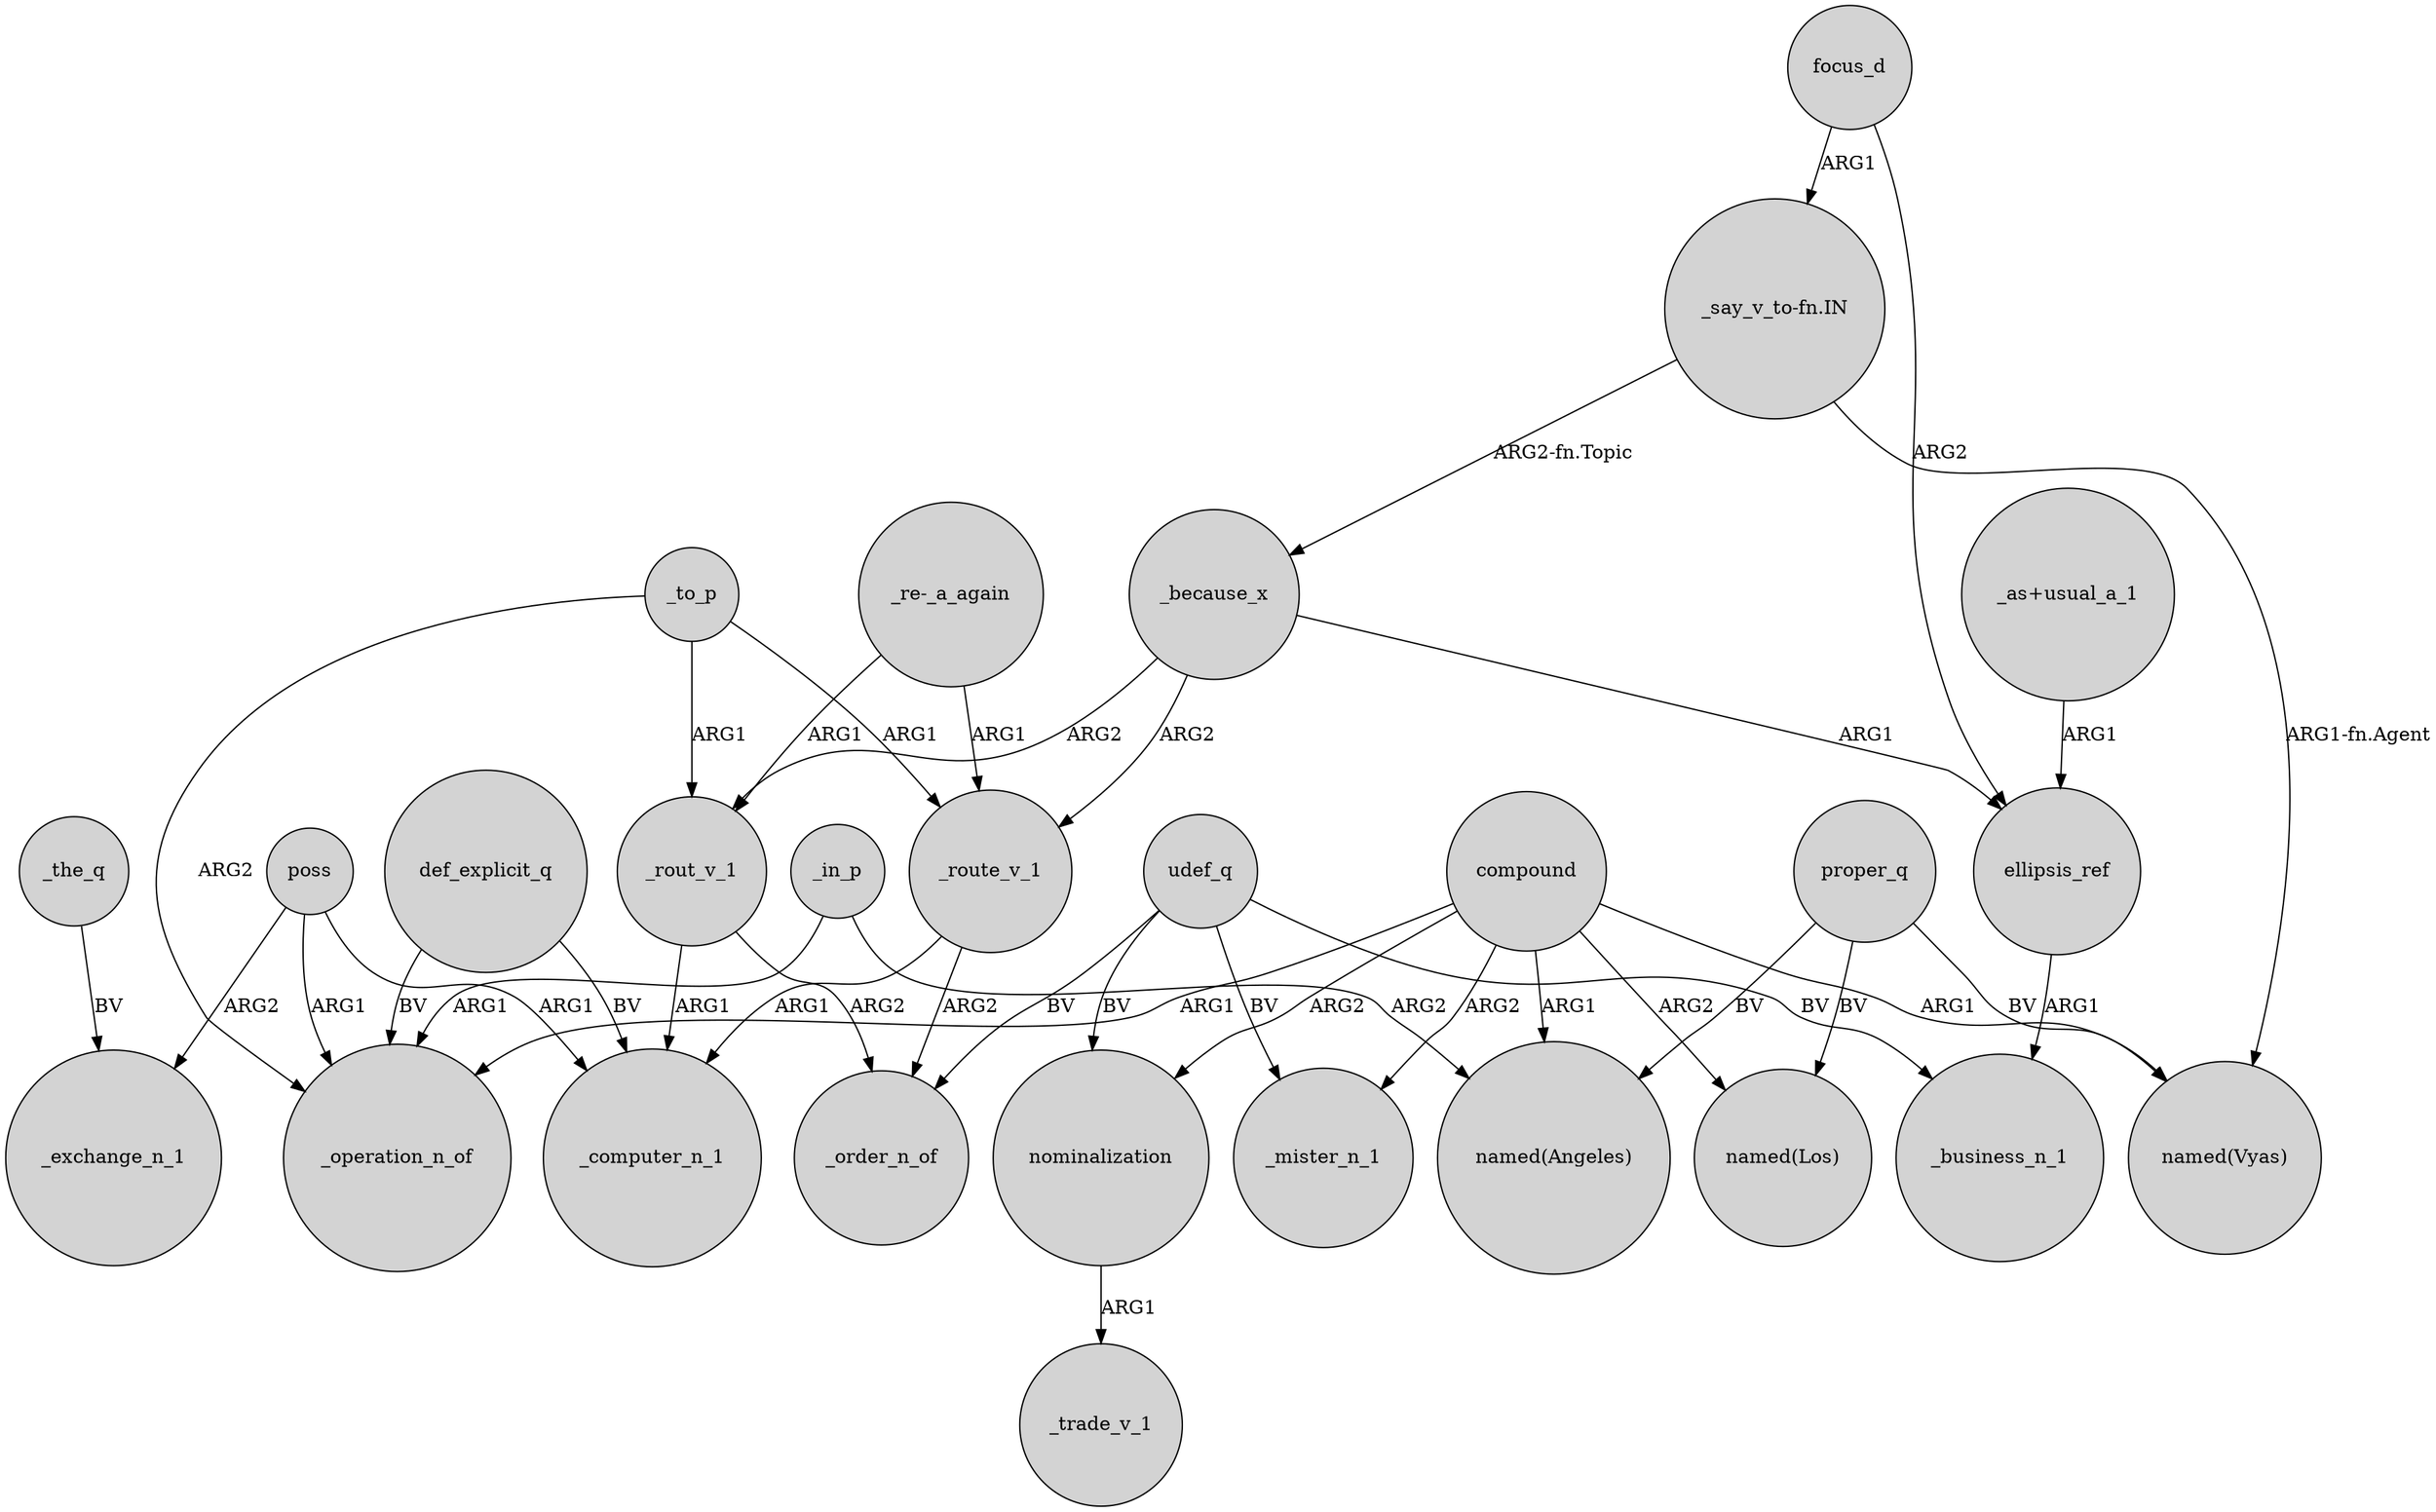 digraph {
	node [shape=circle style=filled]
	compound -> _operation_n_of [label=ARG1]
	_because_x -> _route_v_1 [label=ARG2]
	"_re-_a_again" -> _rout_v_1 [label=ARG1]
	udef_q -> _order_n_of [label=BV]
	_to_p -> _route_v_1 [label=ARG1]
	poss -> _operation_n_of [label=ARG1]
	compound -> "named(Los)" [label=ARG2]
	def_explicit_q -> _computer_n_1 [label=BV]
	proper_q -> "named(Los)" [label=BV]
	compound -> _mister_n_1 [label=ARG2]
	_to_p -> _rout_v_1 [label=ARG1]
	udef_q -> _mister_n_1 [label=BV]
	_route_v_1 -> _order_n_of [label=ARG2]
	compound -> nominalization [label=ARG2]
	nominalization -> _trade_v_1 [label=ARG1]
	compound -> "named(Angeles)" [label=ARG1]
	"_as+usual_a_1" -> ellipsis_ref [label=ARG1]
	compound -> "named(Vyas)" [label=ARG1]
	"_say_v_to-fn.IN" -> _because_x [label="ARG2-fn.Topic"]
	def_explicit_q -> _operation_n_of [label=BV]
	poss -> _computer_n_1 [label=ARG1]
	_in_p -> "named(Angeles)" [label=ARG2]
	_route_v_1 -> _computer_n_1 [label=ARG1]
	_rout_v_1 -> _computer_n_1 [label=ARG1]
	"_re-_a_again" -> _route_v_1 [label=ARG1]
	poss -> _exchange_n_1 [label=ARG2]
	udef_q -> nominalization [label=BV]
	focus_d -> ellipsis_ref [label=ARG2]
	proper_q -> "named(Vyas)" [label=BV]
	_in_p -> _operation_n_of [label=ARG1]
	ellipsis_ref -> _business_n_1 [label=ARG1]
	udef_q -> _business_n_1 [label=BV]
	"_say_v_to-fn.IN" -> "named(Vyas)" [label="ARG1-fn.Agent"]
	proper_q -> "named(Angeles)" [label=BV]
	_rout_v_1 -> _order_n_of [label=ARG2]
	_because_x -> _rout_v_1 [label=ARG2]
	_to_p -> _operation_n_of [label=ARG2]
	_the_q -> _exchange_n_1 [label=BV]
	focus_d -> "_say_v_to-fn.IN" [label=ARG1]
	_because_x -> ellipsis_ref [label=ARG1]
}
